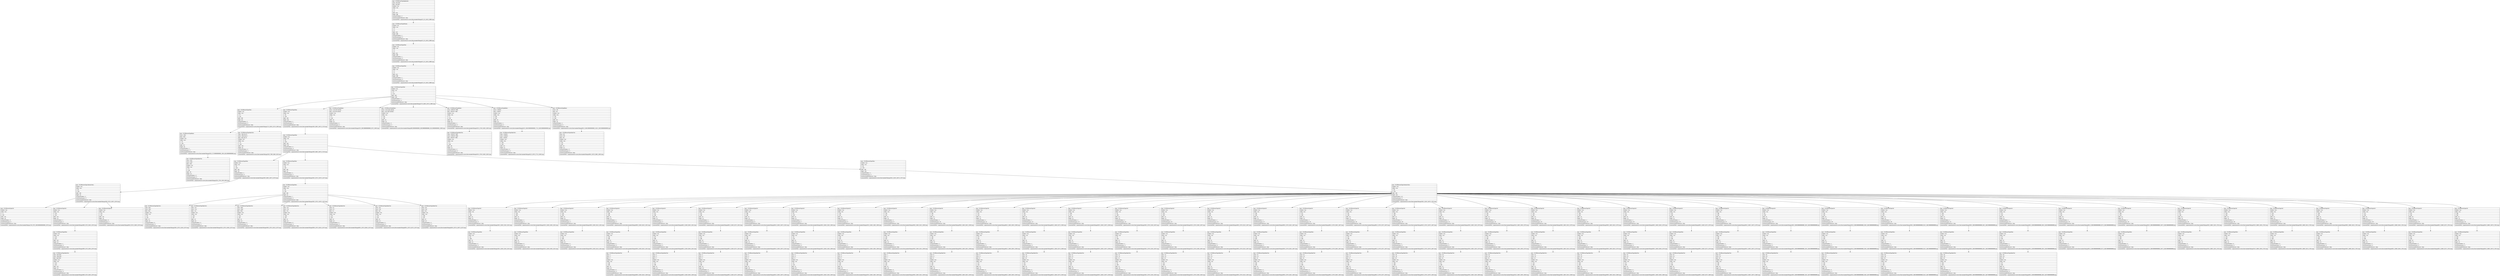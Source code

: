 digraph Layout {

	node [shape=record fontname=Arial];

	0	[label="{type = XCUIElementTypeApplication\l|name = My tasks\l|label = My tasks\l|enabled = true\l|visible = true\l|x = 0\l|y = 0\l|width = 414\l|height = 896\l|numberOfChildren = 2\l|eventGeneratedOnElement = false \l|screenshotPath = outputs/android-to-ios/myTask-duedate/S4/pngs/0.0_0.0_1242.0_2688.0.png\l}"]
	1	[label="{type = XCUIElementTypeWindow\l|enabled = true\l|visible = true\l|x = 0\l|y = 0\l|width = 414\l|height = 896\l|numberOfChildren = 1\l|numInParentLayout = 0\l|eventGeneratedOnElement = false \l|screenshotPath = outputs/android-to-ios/myTask-duedate/S4/pngs/0.0_0.0_1242.0_2688.0.png\l}"]
	2	[label="{type = XCUIElementTypeOther\l|enabled = true\l|visible = true\l|x = 0\l|y = 0\l|width = 414\l|height = 896\l|numberOfChildren = 1\l|numInParentLayout = 0\l|eventGeneratedOnElement = false \l|screenshotPath = outputs/android-to-ios/myTask-duedate/S4/pngs/0.0_0.0_1242.0_2688.0.png\l}"]
	3	[label="{type = XCUIElementTypeOther\l|enabled = true\l|visible = true\l|x = 0\l|y = 0\l|width = 414\l|height = 896\l|numberOfChildren = 1\l|numInParentLayout = 0\l|eventGeneratedOnElement = false \l|screenshotPath = outputs/android-to-ios/myTask-duedate/S4/pngs/0.0_0.0_1242.0_2688.0.png\l}"]
	4	[label="{type = XCUIElementTypeOther\l|enabled = true\l|visible = true\l|x = 57\l|y = 231\l|width = 300\l|height = 434\l|numberOfChildren = 7\l|numInParentLayout = 0\l|eventGeneratedOnElement = false \l|screenshotPath = outputs/android-to-ios/myTask-duedate/S4/pngs/171.0_693.0_1071.0_1995.0.png\l}"]
	5	[label="{type = XCUIElementTypeOther\l|enabled = true\l|visible = true\l|x = 57\l|y = 231\l|width = 300\l|height = 82\l|numberOfChildren = 2\l|numInParentLayout = 0\l|eventGeneratedOnElement = false \l|screenshotPath = outputs/android-to-ios/myTask-duedate/S4/pngs/171.0_693.0_1071.0_939.0.png\l}"]
	6	[label="{type = XCUIElementTypeOther\l|enabled = true\l|visible = true\l|x = 65\l|y = 320\l|width = 284\l|height = 251\l|numberOfChildren = 1\l|numInParentLayout = 1\l|eventGeneratedOnElement = false \l|screenshotPath = outputs/android-to-ios/myTask-duedate/S4/pngs/195.0_960.0_1047.0_1713.0.png\l}"]
	7	[label="{type = XCUIElementTypeButton\l|name = arrow left calendar\l|label = arrow left calendar\l|enabled = true\l|visible = true\l|x = 77\l|y = 328\l|width = 22\l|height = 25\l|numberOfChildren = 0\l|numInParentLayout = 2\l|eventGeneratedOnElement = false \l|screenshotPath = outputs/android-to-ios/myTask-duedate/S4/pngs/231.0_983.9999999999999_297.0_1059.0.png\l}"]
	8	[label="{type = XCUIElementTypeButton\l|name = arrow right calendar\l|label = arrow right calendar\l|enabled = true\l|visible = true\l|x = 315\l|y = 328\l|width = 22\l|height = 25\l|numberOfChildren = 0\l|numInParentLayout = 3\l|eventGeneratedOnElement = false \l|screenshotPath = outputs/android-to-ios/myTask-duedate/S4/pngs/945.0000000000001_983.9999999999999_1011.0000000000001_1059.0.png\l}"]
	9	[label="{type = XCUIElementTypeButton\l|name = SPECIFY TIME\l|label = SPECIFY TIME\l|enabled = true\l|visible = true\l|x = 77\l|y = 578\l|width = 88\l|height = 33\l|numberOfChildren = 1\l|numInParentLayout = 4\l|eventGeneratedOnElement = false \l|screenshotPath = outputs/android-to-ios/myTask-duedate/S4/pngs/231.0_1734.0_495.0_1833.0.png\l}"]
	10	[label="{type = XCUIElementTypeButton\l|name = CANCEL\l|label = CANCEL\l|enabled = true\l|visible = true\l|x = 204\l|y = 618\l|width = 53\l|height = 33\l|numberOfChildren = 1\l|numInParentLayout = 5\l|eventGeneratedOnElement = false \l|screenshotPath = outputs/android-to-ios/myTask-duedate/S4/pngs/612.0_1854.0000000000002_771.0_1953.0000000000002.png\l}"]
	11	[label="{type = XCUIElementTypeButton\l|name = OK\l|label = OK\l|enabled = true\l|visible = true\l|x = 307\l|y = 618\l|width = 30\l|height = 33\l|numberOfChildren = 1\l|numInParentLayout = 6\l|eventGeneratedOnElement = false \l|screenshotPath = outputs/android-to-ios/myTask-duedate/S4/pngs/921.0_1854.0000000000002_1011.0_1953.0000000000002.png\l}"]
	12	[label="{type = XCUIElementTypeButton\l|name = 2021\l|label = 2021\l|enabled = true\l|visible = true\l|x = 75\l|y = 239\l|width = 35\l|height = 35\l|numberOfChildren = 1\l|numInParentLayout = 0\l|eventGeneratedOnElement = false \l|screenshotPath = outputs/android-to-ios/myTask-duedate/S4/pngs/225.0_717.0000000000001_330.0_822.0000000000001.png\l}"]
	13	[label="{type = XCUIElementTypeStaticText\l|value = Wed, Apr 14\l|name = Wed, Apr 14\l|label = Wed, Apr 14\l|enabled = true\l|visible = true\l|x = 73\l|y = 263\l|width = 159\l|height = 42\l|numberOfChildren = 0\l|numInParentLayout = 1\l|eventGeneratedOnElement = false \l|screenshotPath = outputs/android-to-ios/myTask-duedate/S4/pngs/219.0_789.0_696.0_915.0.png\l}"]
	14	[label="{type = XCUIElementTypeOther\l|enabled = true\l|visible = true\l|x = 65\l|y = 320\l|width = 284\l|height = 251\l|numberOfChildren = 4\l|numInParentLayout = 0\l|eventGeneratedOnElement = false \l|screenshotPath = outputs/android-to-ios/myTask-duedate/S4/pngs/195.0_960.0_1047.0_1713.0.png\l}"]
	15	[label="{type = XCUIElementTypeStaticText\l|value = SPECIFY TIME\l|name = SPECIFY TIME\l|label = SPECIFY TIME\l|enabled = true\l|visible = true\l|x = 77\l|y = 584\l|width = 88\l|height = 21\l|numberOfChildren = 0\l|numInParentLayout = 0\l|eventGeneratedOnElement = false \l|screenshotPath = outputs/android-to-ios/myTask-duedate/S4/pngs/231.0_1752.0_495.0_1815.0.png\l}"]
	16	[label="{type = XCUIElementTypeStaticText\l|value = CANCEL\l|name = CANCEL\l|label = CANCEL\l|enabled = true\l|visible = true\l|x = 204\l|y = 624\l|width = 53\l|height = 21\l|numberOfChildren = 0\l|numInParentLayout = 0\l|eventGeneratedOnElement = false \l|screenshotPath = outputs/android-to-ios/myTask-duedate/S4/pngs/612.0_1872.0_771.0_1935.0.png\l}"]
	17	[label="{type = XCUIElementTypeStaticText\l|value = OK\l|name = OK\l|label = OK\l|enabled = true\l|visible = true\l|x = 312\l|y = 624\l|width = 20\l|height = 21\l|numberOfChildren = 0\l|numInParentLayout = 0\l|eventGeneratedOnElement = false \l|screenshotPath = outputs/android-to-ios/myTask-duedate/S4/pngs/936.0_1872.0_996.0_1935.0.png\l}"]
	18	[label="{type = XCUIElementTypeStaticText\l|value = 2021\l|name = 2021\l|label = 2021\l|enabled = true\l|visible = true\l|x = 75\l|y = 245\l|width = 35\l|height = 23\l|numberOfChildren = 0\l|numInParentLayout = 0\l|eventGeneratedOnElement = false \l|screenshotPath = outputs/android-to-ios/myTask-duedate/S4/pngs/225.0_735.0_330.0_804.0.png\l}"]
	19	[label="{type = XCUIElementTypeOther\l|enabled = true\l|visible = true\l|x = 65\l|y = 320\l|width = 284\l|height = 38\l|numberOfChildren = 1\l|numInParentLayout = 0\l|eventGeneratedOnElement = false \l|screenshotPath = outputs/android-to-ios/myTask-duedate/S4/pngs/195.0_960.0_1047.0_1074.0.png\l}"]
	20	[label="{type = XCUIElementTypeOther\l|enabled = true\l|visible = true\l|x = 65\l|y = 357\l|width = 284\l|height = 22\l|numberOfChildren = 1\l|numInParentLayout = 2\l|eventGeneratedOnElement = false \l|screenshotPath = outputs/android-to-ios/myTask-duedate/S4/pngs/195.0_1071.0_1047.0_1137.0.png\l}"]
	21	[label="{type = XCUIElementTypeOther\l|enabled = true\l|visible = true\l|x = 65\l|y = 378\l|width = 284\l|height = 191\l|numberOfChildren = 1\l|numInParentLayout = 3\l|eventGeneratedOnElement = false \l|screenshotPath = outputs/android-to-ios/myTask-duedate/S4/pngs/195.0_1134.0_1047.0_1707.0.png\l}"]
	22	[label="{type = XCUIElementTypeCollectionView\l|enabled = true\l|visible = true\l|x = 65\l|y = 324\l|width = 284\l|height = 34\l|numberOfChildren = 3\l|numInParentLayout = 0\l|eventGeneratedOnElement = false \l|screenshotPath = outputs/android-to-ios/myTask-duedate/S4/pngs/195.0_972.0_1047.0_1074.0.png\l}"]
	23	[label="{type = XCUIElementTypeOther\l|enabled = true\l|visible = true\l|x = 65\l|y = 357\l|width = 284\l|height = 22\l|numberOfChildren = 7\l|numInParentLayout = 0\l|eventGeneratedOnElement = false \l|screenshotPath = outputs/android-to-ios/myTask-duedate/S4/pngs/195.0_1071.0_1047.0_1137.0.png\l}"]
	24	[label="{type = XCUIElementTypeCollectionView\l|enabled = true\l|visible = true\l|x = 65\l|y = 378\l|width = 284\l|height = 191\l|numberOfChildren = 42\l|numInParentLayout = 0\l|eventGeneratedOnElement = false \l|screenshotPath = outputs/android-to-ios/myTask-duedate/S4/pngs/195.0_1134.0_1047.0_1707.0.png\l}"]
	25	[label="{type = XCUIElementTypeCell\l|enabled = true\l|visible = true\l|x = -6\l|y = 324\l|width = 142\l|height = 34\l|numberOfChildren = 0\l|numInParentLayout = 0\l|eventGeneratedOnElement = false \l|screenshotPath = outputs/android-to-ios/myTask-duedate/S4/pngs/-18.0_972.0_408.00000000000006_1074.0.png\l}"]
	26	[label="{type = XCUIElementTypeCell\l|enabled = true\l|visible = true\l|x = 136\l|y = 324\l|width = 142\l|height = 34\l|numberOfChildren = 1\l|numInParentLayout = 1\l|eventGeneratedOnElement = false \l|screenshotPath = outputs/android-to-ios/myTask-duedate/S4/pngs/408.0_972.0_834.0_1074.0.png\l}"]
	27	[label="{type = XCUIElementTypeCell\l|enabled = true\l|visible = true\l|x = 278\l|y = 324\l|width = 142\l|height = 34\l|numberOfChildren = 0\l|numInParentLayout = 2\l|eventGeneratedOnElement = false \l|screenshotPath = outputs/android-to-ios/myTask-duedate/S4/pngs/834.0_972.0_1260.0_1074.0.png\l}"]
	28	[label="{type = XCUIElementTypeStaticText\l|value = Mon\l|name = Mon\l|label = Mon\l|enabled = true\l|visible = true\l|x = 65\l|y = 357\l|width = 41\l|height = 22\l|numberOfChildren = 0\l|numInParentLayout = 0\l|eventGeneratedOnElement = false \l|screenshotPath = outputs/android-to-ios/myTask-duedate/S4/pngs/195.0_1071.0_318.0_1137.0.png\l}"]
	29	[label="{type = XCUIElementTypeStaticText\l|value = Tue\l|name = Tue\l|label = Tue\l|enabled = true\l|visible = true\l|x = 105\l|y = 357\l|width = 41\l|height = 22\l|numberOfChildren = 0\l|numInParentLayout = 1\l|eventGeneratedOnElement = false \l|screenshotPath = outputs/android-to-ios/myTask-duedate/S4/pngs/315.0_1071.0_438.0_1137.0.png\l}"]
	30	[label="{type = XCUIElementTypeStaticText\l|value = Wed\l|name = Wed\l|label = Wed\l|enabled = true\l|visible = true\l|x = 146\l|y = 357\l|width = 41\l|height = 22\l|numberOfChildren = 0\l|numInParentLayout = 2\l|eventGeneratedOnElement = false \l|screenshotPath = outputs/android-to-ios/myTask-duedate/S4/pngs/438.0_1071.0_561.0_1137.0.png\l}"]
	31	[label="{type = XCUIElementTypeStaticText\l|value = Thu\l|name = Thu\l|label = Thu\l|enabled = true\l|visible = true\l|x = 186\l|y = 357\l|width = 41\l|height = 22\l|numberOfChildren = 0\l|numInParentLayout = 3\l|eventGeneratedOnElement = false \l|screenshotPath = outputs/android-to-ios/myTask-duedate/S4/pngs/558.0_1071.0_681.0_1137.0.png\l}"]
	32	[label="{type = XCUIElementTypeStaticText\l|value = Fri\l|name = Fri\l|label = Fri\l|enabled = true\l|visible = true\l|x = 227\l|y = 357\l|width = 41\l|height = 22\l|numberOfChildren = 0\l|numInParentLayout = 4\l|eventGeneratedOnElement = false \l|screenshotPath = outputs/android-to-ios/myTask-duedate/S4/pngs/681.0_1071.0_804.0_1137.0.png\l}"]
	33	[label="{type = XCUIElementTypeStaticText\l|value = Sat\l|name = Sat\l|label = Sat\l|enabled = true\l|visible = true\l|x = 267\l|y = 357\l|width = 42\l|height = 22\l|numberOfChildren = 0\l|numInParentLayout = 5\l|eventGeneratedOnElement = false \l|screenshotPath = outputs/android-to-ios/myTask-duedate/S4/pngs/801.0_1071.0_927.0_1137.0.png\l}"]
	34	[label="{type = XCUIElementTypeStaticText\l|value = Sun\l|name = Sun\l|label = Sun\l|enabled = true\l|visible = true\l|x = 308\l|y = 357\l|width = 41\l|height = 22\l|numberOfChildren = 0\l|numInParentLayout = 6\l|eventGeneratedOnElement = false \l|screenshotPath = outputs/android-to-ios/myTask-duedate/S4/pngs/924.0_1071.0_1047.0_1137.0.png\l}"]
	35	[label="{type = XCUIElementTypeCell\l|enabled = true\l|visible = true\l|x = 65\l|y = 386\l|width = 41\l|height = 31\l|numberOfChildren = 1\l|numInParentLayout = 0\l|eventGeneratedOnElement = false \l|screenshotPath = outputs/android-to-ios/myTask-duedate/S4/pngs/195.0_1158.0_318.0_1251.0.png\l}"]
	36	[label="{type = XCUIElementTypeCell\l|enabled = true\l|visible = true\l|x = 105\l|y = 386\l|width = 41\l|height = 31\l|numberOfChildren = 1\l|numInParentLayout = 1\l|eventGeneratedOnElement = false \l|screenshotPath = outputs/android-to-ios/myTask-duedate/S4/pngs/315.0_1158.0_438.0_1251.0.png\l}"]
	37	[label="{type = XCUIElementTypeCell\l|enabled = true\l|visible = true\l|x = 146\l|y = 386\l|width = 41\l|height = 31\l|numberOfChildren = 1\l|numInParentLayout = 2\l|eventGeneratedOnElement = false \l|screenshotPath = outputs/android-to-ios/myTask-duedate/S4/pngs/438.0_1158.0_561.0_1251.0.png\l}"]
	38	[label="{type = XCUIElementTypeCell\l|enabled = true\l|visible = true\l|x = 186\l|y = 386\l|width = 41\l|height = 31\l|numberOfChildren = 1\l|numInParentLayout = 3\l|eventGeneratedOnElement = false \l|screenshotPath = outputs/android-to-ios/myTask-duedate/S4/pngs/558.0_1158.0_681.0_1251.0.png\l}"]
	39	[label="{type = XCUIElementTypeCell\l|enabled = true\l|visible = true\l|x = 227\l|y = 386\l|width = 41\l|height = 31\l|numberOfChildren = 1\l|numInParentLayout = 4\l|eventGeneratedOnElement = false \l|screenshotPath = outputs/android-to-ios/myTask-duedate/S4/pngs/681.0_1158.0_804.0_1251.0.png\l}"]
	40	[label="{type = XCUIElementTypeCell\l|enabled = true\l|visible = true\l|x = 267\l|y = 386\l|width = 42\l|height = 31\l|numberOfChildren = 1\l|numInParentLayout = 5\l|eventGeneratedOnElement = false \l|screenshotPath = outputs/android-to-ios/myTask-duedate/S4/pngs/801.0_1158.0_927.0_1251.0.png\l}"]
	41	[label="{type = XCUIElementTypeCell\l|enabled = true\l|visible = true\l|x = 308\l|y = 386\l|width = 41\l|height = 31\l|numberOfChildren = 1\l|numInParentLayout = 6\l|eventGeneratedOnElement = false \l|screenshotPath = outputs/android-to-ios/myTask-duedate/S4/pngs/924.0_1158.0_1047.0_1251.0.png\l}"]
	42	[label="{type = XCUIElementTypeCell\l|enabled = true\l|visible = true\l|x = 65\l|y = 422\l|width = 41\l|height = 31\l|numberOfChildren = 1\l|numInParentLayout = 7\l|eventGeneratedOnElement = false \l|screenshotPath = outputs/android-to-ios/myTask-duedate/S4/pngs/195.0_1266.0_318.0_1359.0.png\l}"]
	43	[label="{type = XCUIElementTypeCell\l|enabled = true\l|visible = true\l|x = 105\l|y = 422\l|width = 41\l|height = 31\l|numberOfChildren = 1\l|numInParentLayout = 8\l|eventGeneratedOnElement = false \l|screenshotPath = outputs/android-to-ios/myTask-duedate/S4/pngs/315.0_1266.0_438.0_1359.0.png\l}"]
	44	[label="{type = XCUIElementTypeCell\l|enabled = true\l|visible = true\l|x = 146\l|y = 422\l|width = 41\l|height = 31\l|numberOfChildren = 1\l|numInParentLayout = 9\l|eventGeneratedOnElement = false \l|screenshotPath = outputs/android-to-ios/myTask-duedate/S4/pngs/438.0_1266.0_561.0_1359.0.png\l}"]
	45	[label="{type = XCUIElementTypeCell\l|enabled = true\l|visible = true\l|x = 186\l|y = 422\l|width = 41\l|height = 31\l|numberOfChildren = 1\l|numInParentLayout = 10\l|eventGeneratedOnElement = false \l|screenshotPath = outputs/android-to-ios/myTask-duedate/S4/pngs/558.0_1266.0_681.0_1359.0.png\l}"]
	46	[label="{type = XCUIElementTypeCell\l|enabled = true\l|visible = true\l|x = 227\l|y = 422\l|width = 41\l|height = 31\l|numberOfChildren = 1\l|numInParentLayout = 11\l|eventGeneratedOnElement = false \l|screenshotPath = outputs/android-to-ios/myTask-duedate/S4/pngs/681.0_1266.0_804.0_1359.0.png\l}"]
	47	[label="{type = XCUIElementTypeCell\l|enabled = true\l|visible = true\l|x = 267\l|y = 422\l|width = 42\l|height = 31\l|numberOfChildren = 1\l|numInParentLayout = 12\l|eventGeneratedOnElement = false \l|screenshotPath = outputs/android-to-ios/myTask-duedate/S4/pngs/801.0_1266.0_927.0_1359.0.png\l}"]
	48	[label="{type = XCUIElementTypeCell\l|enabled = true\l|visible = true\l|x = 308\l|y = 422\l|width = 41\l|height = 31\l|numberOfChildren = 1\l|numInParentLayout = 13\l|eventGeneratedOnElement = false \l|screenshotPath = outputs/android-to-ios/myTask-duedate/S4/pngs/924.0_1266.0_1047.0_1359.0.png\l}"]
	49	[label="{type = XCUIElementTypeCell\l|enabled = true\l|visible = true\l|x = 65\l|y = 458\l|width = 41\l|height = 31\l|numberOfChildren = 1\l|numInParentLayout = 14\l|eventGeneratedOnElement = false \l|screenshotPath = outputs/android-to-ios/myTask-duedate/S4/pngs/195.0_1374.0_318.0_1467.0.png\l}"]
	50	[label="{type = XCUIElementTypeCell\l|enabled = true\l|visible = true\l|x = 105\l|y = 458\l|width = 41\l|height = 31\l|numberOfChildren = 1\l|numInParentLayout = 15\l|eventGeneratedOnElement = false \l|screenshotPath = outputs/android-to-ios/myTask-duedate/S4/pngs/315.0_1374.0_438.0_1467.0.png\l}"]
	51	[label="{type = XCUIElementTypeCell\l|enabled = true\l|visible = true\l|x = 146\l|y = 458\l|width = 41\l|height = 31\l|numberOfChildren = 1\l|numInParentLayout = 16\l|eventGeneratedOnElement = false \l|screenshotPath = outputs/android-to-ios/myTask-duedate/S4/pngs/438.0_1374.0_561.0_1467.0.png\l}"]
	52	[label="{type = XCUIElementTypeCell\l|enabled = true\l|visible = true\l|x = 186\l|y = 458\l|width = 41\l|height = 31\l|numberOfChildren = 1\l|numInParentLayout = 17\l|eventGeneratedOnElement = false \l|screenshotPath = outputs/android-to-ios/myTask-duedate/S4/pngs/558.0_1374.0_681.0_1467.0.png\l}"]
	53	[label="{type = XCUIElementTypeCell\l|enabled = true\l|visible = true\l|x = 227\l|y = 458\l|width = 41\l|height = 31\l|numberOfChildren = 1\l|numInParentLayout = 18\l|eventGeneratedOnElement = false \l|screenshotPath = outputs/android-to-ios/myTask-duedate/S4/pngs/681.0_1374.0_804.0_1467.0.png\l}"]
	54	[label="{type = XCUIElementTypeCell\l|enabled = true\l|visible = true\l|x = 267\l|y = 458\l|width = 42\l|height = 31\l|numberOfChildren = 1\l|numInParentLayout = 19\l|eventGeneratedOnElement = false \l|screenshotPath = outputs/android-to-ios/myTask-duedate/S4/pngs/801.0_1374.0_927.0_1467.0.png\l}"]
	55	[label="{type = XCUIElementTypeCell\l|enabled = true\l|visible = true\l|x = 308\l|y = 458\l|width = 41\l|height = 31\l|numberOfChildren = 1\l|numInParentLayout = 20\l|eventGeneratedOnElement = false \l|screenshotPath = outputs/android-to-ios/myTask-duedate/S4/pngs/924.0_1374.0_1047.0_1467.0.png\l}"]
	56	[label="{type = XCUIElementTypeCell\l|enabled = true\l|visible = true\l|x = 65\l|y = 494\l|width = 41\l|height = 31\l|numberOfChildren = 1\l|numInParentLayout = 21\l|eventGeneratedOnElement = false \l|screenshotPath = outputs/android-to-ios/myTask-duedate/S4/pngs/195.0_1482.0_318.0_1575.0.png\l}"]
	57	[label="{type = XCUIElementTypeCell\l|enabled = true\l|visible = true\l|x = 105\l|y = 494\l|width = 41\l|height = 31\l|numberOfChildren = 1\l|numInParentLayout = 22\l|eventGeneratedOnElement = false \l|screenshotPath = outputs/android-to-ios/myTask-duedate/S4/pngs/315.0_1482.0_438.0_1575.0.png\l}"]
	58	[label="{type = XCUIElementTypeCell\l|enabled = true\l|visible = true\l|x = 146\l|y = 494\l|width = 41\l|height = 31\l|numberOfChildren = 1\l|numInParentLayout = 23\l|eventGeneratedOnElement = false \l|screenshotPath = outputs/android-to-ios/myTask-duedate/S4/pngs/438.0_1482.0_561.0_1575.0.png\l}"]
	59	[label="{type = XCUIElementTypeCell\l|enabled = true\l|visible = true\l|x = 186\l|y = 494\l|width = 41\l|height = 31\l|numberOfChildren = 1\l|numInParentLayout = 24\l|eventGeneratedOnElement = false \l|screenshotPath = outputs/android-to-ios/myTask-duedate/S4/pngs/558.0_1482.0_681.0_1575.0.png\l}"]
	60	[label="{type = XCUIElementTypeCell\l|enabled = true\l|visible = true\l|x = 227\l|y = 494\l|width = 41\l|height = 31\l|numberOfChildren = 1\l|numInParentLayout = 25\l|eventGeneratedOnElement = false \l|screenshotPath = outputs/android-to-ios/myTask-duedate/S4/pngs/681.0_1482.0_804.0_1575.0.png\l}"]
	61	[label="{type = XCUIElementTypeCell\l|enabled = true\l|visible = true\l|x = 267\l|y = 494\l|width = 42\l|height = 31\l|numberOfChildren = 1\l|numInParentLayout = 26\l|eventGeneratedOnElement = false \l|screenshotPath = outputs/android-to-ios/myTask-duedate/S4/pngs/801.0_1482.0_927.0_1575.0.png\l}"]
	62	[label="{type = XCUIElementTypeCell\l|enabled = true\l|visible = true\l|x = 308\l|y = 494\l|width = 41\l|height = 31\l|numberOfChildren = 1\l|numInParentLayout = 27\l|eventGeneratedOnElement = false \l|screenshotPath = outputs/android-to-ios/myTask-duedate/S4/pngs/924.0_1482.0_1047.0_1575.0.png\l}"]
	63	[label="{type = XCUIElementTypeCell\l|enabled = true\l|visible = true\l|x = 65\l|y = 530\l|width = 41\l|height = 31\l|numberOfChildren = 1\l|numInParentLayout = 28\l|eventGeneratedOnElement = false \l|screenshotPath = outputs/android-to-ios/myTask-duedate/S4/pngs/195.0_1589.9999999999998_318.0_1682.9999999999998.png\l}"]
	64	[label="{type = XCUIElementTypeCell\l|enabled = true\l|visible = true\l|x = 105\l|y = 530\l|width = 41\l|height = 31\l|numberOfChildren = 1\l|numInParentLayout = 29\l|eventGeneratedOnElement = false \l|screenshotPath = outputs/android-to-ios/myTask-duedate/S4/pngs/315.0_1589.9999999999998_438.0_1682.9999999999998.png\l}"]
	65	[label="{type = XCUIElementTypeCell\l|enabled = true\l|visible = true\l|x = 146\l|y = 530\l|width = 41\l|height = 31\l|numberOfChildren = 1\l|numInParentLayout = 30\l|eventGeneratedOnElement = false \l|screenshotPath = outputs/android-to-ios/myTask-duedate/S4/pngs/438.0_1589.9999999999998_561.0_1682.9999999999998.png\l}"]
	66	[label="{type = XCUIElementTypeCell\l|enabled = true\l|visible = true\l|x = 186\l|y = 530\l|width = 41\l|height = 31\l|numberOfChildren = 1\l|numInParentLayout = 31\l|eventGeneratedOnElement = false \l|screenshotPath = outputs/android-to-ios/myTask-duedate/S4/pngs/558.0_1589.9999999999998_681.0_1682.9999999999998.png\l}"]
	67	[label="{type = XCUIElementTypeCell\l|enabled = true\l|visible = true\l|x = 227\l|y = 530\l|width = 41\l|height = 31\l|numberOfChildren = 1\l|numInParentLayout = 32\l|eventGeneratedOnElement = false \l|screenshotPath = outputs/android-to-ios/myTask-duedate/S4/pngs/681.0_1589.9999999999998_804.0_1682.9999999999998.png\l}"]
	68	[label="{type = XCUIElementTypeCell\l|enabled = true\l|visible = true\l|x = 267\l|y = 530\l|width = 42\l|height = 31\l|numberOfChildren = 1\l|numInParentLayout = 33\l|eventGeneratedOnElement = false \l|screenshotPath = outputs/android-to-ios/myTask-duedate/S4/pngs/801.0_1589.9999999999998_927.0_1682.9999999999998.png\l}"]
	69	[label="{type = XCUIElementTypeCell\l|enabled = true\l|visible = true\l|x = 308\l|y = 530\l|width = 41\l|height = 31\l|numberOfChildren = 1\l|numInParentLayout = 34\l|eventGeneratedOnElement = false \l|screenshotPath = outputs/android-to-ios/myTask-duedate/S4/pngs/924.0_1589.9999999999998_1047.0_1682.9999999999998.png\l}"]
	70	[label="{type = XCUIElementTypeCell\l|enabled = true\l|visible = true\l|x = 65\l|y = 566\l|width = 41\l|height = 31\l|numberOfChildren = 1\l|numInParentLayout = 35\l|eventGeneratedOnElement = false \l|screenshotPath = outputs/android-to-ios/myTask-duedate/S4/pngs/195.0_1698.0_318.0_1791.0.png\l}"]
	71	[label="{type = XCUIElementTypeCell\l|enabled = true\l|visible = true\l|x = 105\l|y = 566\l|width = 41\l|height = 31\l|numberOfChildren = 1\l|numInParentLayout = 36\l|eventGeneratedOnElement = false \l|screenshotPath = outputs/android-to-ios/myTask-duedate/S4/pngs/315.0_1698.0_438.0_1791.0.png\l}"]
	72	[label="{type = XCUIElementTypeCell\l|enabled = true\l|visible = true\l|x = 146\l|y = 566\l|width = 41\l|height = 31\l|numberOfChildren = 1\l|numInParentLayout = 37\l|eventGeneratedOnElement = false \l|screenshotPath = outputs/android-to-ios/myTask-duedate/S4/pngs/438.0_1698.0_561.0_1791.0.png\l}"]
	73	[label="{type = XCUIElementTypeCell\l|enabled = true\l|visible = true\l|x = 186\l|y = 566\l|width = 41\l|height = 31\l|numberOfChildren = 1\l|numInParentLayout = 38\l|eventGeneratedOnElement = false \l|screenshotPath = outputs/android-to-ios/myTask-duedate/S4/pngs/558.0_1698.0_681.0_1791.0.png\l}"]
	74	[label="{type = XCUIElementTypeCell\l|enabled = true\l|visible = true\l|x = 227\l|y = 566\l|width = 41\l|height = 31\l|numberOfChildren = 1\l|numInParentLayout = 39\l|eventGeneratedOnElement = false \l|screenshotPath = outputs/android-to-ios/myTask-duedate/S4/pngs/681.0_1698.0_804.0_1791.0.png\l}"]
	75	[label="{type = XCUIElementTypeCell\l|enabled = true\l|visible = true\l|x = 267\l|y = 566\l|width = 42\l|height = 31\l|numberOfChildren = 1\l|numInParentLayout = 40\l|eventGeneratedOnElement = false \l|screenshotPath = outputs/android-to-ios/myTask-duedate/S4/pngs/801.0_1698.0_927.0_1791.0.png\l}"]
	76	[label="{type = XCUIElementTypeCell\l|enabled = true\l|visible = true\l|x = 308\l|y = 566\l|width = 41\l|height = 31\l|numberOfChildren = 1\l|numInParentLayout = 41\l|eventGeneratedOnElement = false \l|screenshotPath = outputs/android-to-ios/myTask-duedate/S4/pngs/924.0_1698.0_1047.0_1791.0.png\l}"]
	77	[label="{type = XCUIElementTypeOther\l|enabled = true\l|visible = true\l|x = 136\l|y = 324\l|width = 142\l|height = 34\l|numberOfChildren = 1\l|numInParentLayout = 0\l|eventGeneratedOnElement = false \l|screenshotPath = outputs/android-to-ios/myTask-duedate/S4/pngs/408.0_972.0_834.0_1074.0.png\l}"]
	78	[label="{type = XCUIElementTypeOther\l|enabled = true\l|visible = true\l|x = 65\l|y = 386\l|width = 41\l|height = 31\l|numberOfChildren = 0\l|numInParentLayout = 0\l|eventGeneratedOnElement = false \l|screenshotPath = outputs/android-to-ios/myTask-duedate/S4/pngs/195.0_1158.0_318.0_1251.0.png\l}"]
	79	[label="{type = XCUIElementTypeOther\l|enabled = true\l|visible = true\l|x = 105\l|y = 386\l|width = 41\l|height = 31\l|numberOfChildren = 0\l|numInParentLayout = 0\l|eventGeneratedOnElement = false \l|screenshotPath = outputs/android-to-ios/myTask-duedate/S4/pngs/315.0_1158.0_438.0_1251.0.png\l}"]
	80	[label="{type = XCUIElementTypeOther\l|enabled = true\l|visible = true\l|x = 146\l|y = 386\l|width = 41\l|height = 31\l|numberOfChildren = 0\l|numInParentLayout = 0\l|eventGeneratedOnElement = false \l|screenshotPath = outputs/android-to-ios/myTask-duedate/S4/pngs/438.0_1158.0_561.0_1251.0.png\l}"]
	81	[label="{type = XCUIElementTypeOther\l|enabled = true\l|visible = true\l|x = 186\l|y = 386\l|width = 41\l|height = 31\l|numberOfChildren = 1\l|numInParentLayout = 0\l|eventGeneratedOnElement = false \l|screenshotPath = outputs/android-to-ios/myTask-duedate/S4/pngs/558.0_1158.0_681.0_1251.0.png\l}"]
	82	[label="{type = XCUIElementTypeOther\l|enabled = true\l|visible = true\l|x = 227\l|y = 386\l|width = 41\l|height = 31\l|numberOfChildren = 1\l|numInParentLayout = 0\l|eventGeneratedOnElement = false \l|screenshotPath = outputs/android-to-ios/myTask-duedate/S4/pngs/681.0_1158.0_804.0_1251.0.png\l}"]
	83	[label="{type = XCUIElementTypeOther\l|enabled = true\l|visible = true\l|x = 267\l|y = 386\l|width = 42\l|height = 31\l|numberOfChildren = 1\l|numInParentLayout = 0\l|eventGeneratedOnElement = false \l|screenshotPath = outputs/android-to-ios/myTask-duedate/S4/pngs/801.0_1158.0_927.0_1251.0.png\l}"]
	84	[label="{type = XCUIElementTypeOther\l|enabled = true\l|visible = true\l|x = 308\l|y = 386\l|width = 41\l|height = 31\l|numberOfChildren = 1\l|numInParentLayout = 0\l|eventGeneratedOnElement = false \l|screenshotPath = outputs/android-to-ios/myTask-duedate/S4/pngs/924.0_1158.0_1047.0_1251.0.png\l}"]
	85	[label="{type = XCUIElementTypeOther\l|enabled = true\l|visible = true\l|x = 65\l|y = 422\l|width = 41\l|height = 31\l|numberOfChildren = 1\l|numInParentLayout = 0\l|eventGeneratedOnElement = false \l|screenshotPath = outputs/android-to-ios/myTask-duedate/S4/pngs/195.0_1266.0_318.0_1359.0.png\l}"]
	86	[label="{type = XCUIElementTypeOther\l|enabled = true\l|visible = true\l|x = 105\l|y = 422\l|width = 41\l|height = 31\l|numberOfChildren = 1\l|numInParentLayout = 0\l|eventGeneratedOnElement = false \l|screenshotPath = outputs/android-to-ios/myTask-duedate/S4/pngs/315.0_1266.0_438.0_1359.0.png\l}"]
	87	[label="{type = XCUIElementTypeOther\l|enabled = true\l|visible = true\l|x = 146\l|y = 422\l|width = 41\l|height = 31\l|numberOfChildren = 1\l|numInParentLayout = 0\l|eventGeneratedOnElement = false \l|screenshotPath = outputs/android-to-ios/myTask-duedate/S4/pngs/438.0_1266.0_561.0_1359.0.png\l}"]
	88	[label="{type = XCUIElementTypeOther\l|enabled = true\l|visible = true\l|x = 186\l|y = 422\l|width = 41\l|height = 31\l|numberOfChildren = 1\l|numInParentLayout = 0\l|eventGeneratedOnElement = false \l|screenshotPath = outputs/android-to-ios/myTask-duedate/S4/pngs/558.0_1266.0_681.0_1359.0.png\l}"]
	89	[label="{type = XCUIElementTypeOther\l|enabled = true\l|visible = true\l|x = 227\l|y = 422\l|width = 41\l|height = 31\l|numberOfChildren = 1\l|numInParentLayout = 0\l|eventGeneratedOnElement = false \l|screenshotPath = outputs/android-to-ios/myTask-duedate/S4/pngs/681.0_1266.0_804.0_1359.0.png\l}"]
	90	[label="{type = XCUIElementTypeOther\l|enabled = true\l|visible = true\l|x = 267\l|y = 422\l|width = 42\l|height = 31\l|numberOfChildren = 1\l|numInParentLayout = 0\l|eventGeneratedOnElement = false \l|screenshotPath = outputs/android-to-ios/myTask-duedate/S4/pngs/801.0_1266.0_927.0_1359.0.png\l}"]
	91	[label="{type = XCUIElementTypeOther\l|enabled = true\l|visible = true\l|x = 308\l|y = 422\l|width = 41\l|height = 31\l|numberOfChildren = 1\l|numInParentLayout = 0\l|eventGeneratedOnElement = false \l|screenshotPath = outputs/android-to-ios/myTask-duedate/S4/pngs/924.0_1266.0_1047.0_1359.0.png\l}"]
	92	[label="{type = XCUIElementTypeOther\l|enabled = true\l|visible = true\l|x = 65\l|y = 458\l|width = 41\l|height = 31\l|numberOfChildren = 1\l|numInParentLayout = 0\l|eventGeneratedOnElement = false \l|screenshotPath = outputs/android-to-ios/myTask-duedate/S4/pngs/195.0_1374.0_318.0_1467.0.png\l}"]
	93	[label="{type = XCUIElementTypeOther\l|enabled = true\l|visible = true\l|x = 105\l|y = 458\l|width = 41\l|height = 31\l|numberOfChildren = 1\l|numInParentLayout = 0\l|eventGeneratedOnElement = false \l|screenshotPath = outputs/android-to-ios/myTask-duedate/S4/pngs/315.0_1374.0_438.0_1467.0.png\l}"]
	94	[label="{type = XCUIElementTypeOther\l|enabled = true\l|visible = true\l|x = 146\l|y = 458\l|width = 41\l|height = 31\l|numberOfChildren = 1\l|numInParentLayout = 0\l|eventGeneratedOnElement = false \l|screenshotPath = outputs/android-to-ios/myTask-duedate/S4/pngs/438.0_1374.0_561.0_1467.0.png\l}"]
	95	[label="{type = XCUIElementTypeOther\l|enabled = true\l|visible = true\l|x = 186\l|y = 458\l|width = 41\l|height = 31\l|numberOfChildren = 1\l|numInParentLayout = 0\l|eventGeneratedOnElement = false \l|screenshotPath = outputs/android-to-ios/myTask-duedate/S4/pngs/558.0_1374.0_681.0_1467.0.png\l}"]
	96	[label="{type = XCUIElementTypeOther\l|enabled = true\l|visible = true\l|x = 227\l|y = 458\l|width = 41\l|height = 31\l|numberOfChildren = 1\l|numInParentLayout = 0\l|eventGeneratedOnElement = false \l|screenshotPath = outputs/android-to-ios/myTask-duedate/S4/pngs/681.0_1374.0_804.0_1467.0.png\l}"]
	97	[label="{type = XCUIElementTypeOther\l|enabled = true\l|visible = true\l|x = 267\l|y = 458\l|width = 42\l|height = 31\l|numberOfChildren = 1\l|numInParentLayout = 0\l|eventGeneratedOnElement = false \l|screenshotPath = outputs/android-to-ios/myTask-duedate/S4/pngs/801.0_1374.0_927.0_1467.0.png\l}"]
	98	[label="{type = XCUIElementTypeOther\l|enabled = true\l|visible = true\l|x = 308\l|y = 458\l|width = 41\l|height = 31\l|numberOfChildren = 1\l|numInParentLayout = 0\l|eventGeneratedOnElement = false \l|screenshotPath = outputs/android-to-ios/myTask-duedate/S4/pngs/924.0_1374.0_1047.0_1467.0.png\l}"]
	99	[label="{type = XCUIElementTypeOther\l|enabled = true\l|visible = true\l|x = 65\l|y = 494\l|width = 41\l|height = 31\l|numberOfChildren = 1\l|numInParentLayout = 0\l|eventGeneratedOnElement = false \l|screenshotPath = outputs/android-to-ios/myTask-duedate/S4/pngs/195.0_1482.0_318.0_1575.0.png\l}"]
	100	[label="{type = XCUIElementTypeOther\l|enabled = true\l|visible = true\l|x = 105\l|y = 494\l|width = 41\l|height = 31\l|numberOfChildren = 1\l|numInParentLayout = 0\l|eventGeneratedOnElement = false \l|screenshotPath = outputs/android-to-ios/myTask-duedate/S4/pngs/315.0_1482.0_438.0_1575.0.png\l}"]
	101	[label="{type = XCUIElementTypeOther\l|enabled = true\l|visible = true\l|x = 146\l|y = 494\l|width = 41\l|height = 31\l|numberOfChildren = 1\l|numInParentLayout = 0\l|eventGeneratedOnElement = false \l|screenshotPath = outputs/android-to-ios/myTask-duedate/S4/pngs/438.0_1482.0_561.0_1575.0.png\l}"]
	102	[label="{type = XCUIElementTypeOther\l|enabled = true\l|visible = true\l|x = 186\l|y = 494\l|width = 41\l|height = 31\l|numberOfChildren = 1\l|numInParentLayout = 0\l|eventGeneratedOnElement = false \l|screenshotPath = outputs/android-to-ios/myTask-duedate/S4/pngs/558.0_1482.0_681.0_1575.0.png\l}"]
	103	[label="{type = XCUIElementTypeOther\l|enabled = true\l|visible = true\l|x = 227\l|y = 494\l|width = 41\l|height = 31\l|numberOfChildren = 1\l|numInParentLayout = 0\l|eventGeneratedOnElement = false \l|screenshotPath = outputs/android-to-ios/myTask-duedate/S4/pngs/681.0_1482.0_804.0_1575.0.png\l}"]
	104	[label="{type = XCUIElementTypeOther\l|enabled = true\l|visible = true\l|x = 267\l|y = 494\l|width = 42\l|height = 31\l|numberOfChildren = 1\l|numInParentLayout = 0\l|eventGeneratedOnElement = false \l|screenshotPath = outputs/android-to-ios/myTask-duedate/S4/pngs/801.0_1482.0_927.0_1575.0.png\l}"]
	105	[label="{type = XCUIElementTypeOther\l|enabled = true\l|visible = true\l|x = 308\l|y = 494\l|width = 41\l|height = 31\l|numberOfChildren = 1\l|numInParentLayout = 0\l|eventGeneratedOnElement = false \l|screenshotPath = outputs/android-to-ios/myTask-duedate/S4/pngs/924.0_1482.0_1047.0_1575.0.png\l}"]
	106	[label="{type = XCUIElementTypeOther\l|enabled = true\l|visible = true\l|x = 65\l|y = 530\l|width = 41\l|height = 31\l|numberOfChildren = 1\l|numInParentLayout = 0\l|eventGeneratedOnElement = false \l|screenshotPath = outputs/android-to-ios/myTask-duedate/S4/pngs/195.0_1589.9999999999998_318.0_1682.9999999999998.png\l}"]
	107	[label="{type = XCUIElementTypeOther\l|enabled = true\l|visible = true\l|x = 105\l|y = 530\l|width = 41\l|height = 31\l|numberOfChildren = 1\l|numInParentLayout = 0\l|eventGeneratedOnElement = false \l|screenshotPath = outputs/android-to-ios/myTask-duedate/S4/pngs/315.0_1589.9999999999998_438.0_1682.9999999999998.png\l}"]
	108	[label="{type = XCUIElementTypeOther\l|enabled = true\l|visible = true\l|x = 146\l|y = 530\l|width = 41\l|height = 31\l|numberOfChildren = 1\l|numInParentLayout = 0\l|eventGeneratedOnElement = false \l|screenshotPath = outputs/android-to-ios/myTask-duedate/S4/pngs/438.0_1589.9999999999998_561.0_1682.9999999999998.png\l}"]
	109	[label="{type = XCUIElementTypeOther\l|enabled = true\l|visible = true\l|x = 186\l|y = 530\l|width = 41\l|height = 31\l|numberOfChildren = 1\l|numInParentLayout = 0\l|eventGeneratedOnElement = false \l|screenshotPath = outputs/android-to-ios/myTask-duedate/S4/pngs/558.0_1589.9999999999998_681.0_1682.9999999999998.png\l}"]
	110	[label="{type = XCUIElementTypeOther\l|enabled = true\l|visible = true\l|x = 227\l|y = 530\l|width = 41\l|height = 31\l|numberOfChildren = 1\l|numInParentLayout = 0\l|eventGeneratedOnElement = false \l|screenshotPath = outputs/android-to-ios/myTask-duedate/S4/pngs/681.0_1589.9999999999998_804.0_1682.9999999999998.png\l}"]
	111	[label="{type = XCUIElementTypeOther\l|enabled = true\l|visible = true\l|x = 267\l|y = 530\l|width = 42\l|height = 31\l|numberOfChildren = 0\l|numInParentLayout = 0\l|eventGeneratedOnElement = false \l|screenshotPath = outputs/android-to-ios/myTask-duedate/S4/pngs/801.0_1589.9999999999998_927.0_1682.9999999999998.png\l}"]
	112	[label="{type = XCUIElementTypeOther\l|enabled = true\l|visible = true\l|x = 308\l|y = 530\l|width = 41\l|height = 31\l|numberOfChildren = 0\l|numInParentLayout = 0\l|eventGeneratedOnElement = false \l|screenshotPath = outputs/android-to-ios/myTask-duedate/S4/pngs/924.0_1589.9999999999998_1047.0_1682.9999999999998.png\l}"]
	113	[label="{type = XCUIElementTypeOther\l|enabled = true\l|visible = true\l|x = 65\l|y = 566\l|width = 41\l|height = 31\l|numberOfChildren = 0\l|numInParentLayout = 0\l|eventGeneratedOnElement = false \l|screenshotPath = outputs/android-to-ios/myTask-duedate/S4/pngs/195.0_1698.0_318.0_1791.0.png\l}"]
	114	[label="{type = XCUIElementTypeOther\l|enabled = true\l|visible = true\l|x = 105\l|y = 566\l|width = 41\l|height = 31\l|numberOfChildren = 0\l|numInParentLayout = 0\l|eventGeneratedOnElement = false \l|screenshotPath = outputs/android-to-ios/myTask-duedate/S4/pngs/315.0_1698.0_438.0_1791.0.png\l}"]
	115	[label="{type = XCUIElementTypeOther\l|enabled = true\l|visible = true\l|x = 146\l|y = 566\l|width = 41\l|height = 31\l|numberOfChildren = 0\l|numInParentLayout = 0\l|eventGeneratedOnElement = false \l|screenshotPath = outputs/android-to-ios/myTask-duedate/S4/pngs/438.0_1698.0_561.0_1791.0.png\l}"]
	116	[label="{type = XCUIElementTypeOther\l|enabled = true\l|visible = true\l|x = 186\l|y = 566\l|width = 41\l|height = 31\l|numberOfChildren = 0\l|numInParentLayout = 0\l|eventGeneratedOnElement = false \l|screenshotPath = outputs/android-to-ios/myTask-duedate/S4/pngs/558.0_1698.0_681.0_1791.0.png\l}"]
	117	[label="{type = XCUIElementTypeOther\l|enabled = true\l|visible = true\l|x = 227\l|y = 566\l|width = 41\l|height = 31\l|numberOfChildren = 0\l|numInParentLayout = 0\l|eventGeneratedOnElement = false \l|screenshotPath = outputs/android-to-ios/myTask-duedate/S4/pngs/681.0_1698.0_804.0_1791.0.png\l}"]
	118	[label="{type = XCUIElementTypeOther\l|enabled = true\l|visible = true\l|x = 267\l|y = 566\l|width = 42\l|height = 31\l|numberOfChildren = 0\l|numInParentLayout = 0\l|eventGeneratedOnElement = false \l|screenshotPath = outputs/android-to-ios/myTask-duedate/S4/pngs/801.0_1698.0_927.0_1791.0.png\l}"]
	119	[label="{type = XCUIElementTypeOther\l|enabled = true\l|visible = true\l|x = 308\l|y = 566\l|width = 41\l|height = 31\l|numberOfChildren = 0\l|numInParentLayout = 0\l|eventGeneratedOnElement = false \l|screenshotPath = outputs/android-to-ios/myTask-duedate/S4/pngs/924.0_1698.0_1047.0_1791.0.png\l}"]
	120	[label="{type = XCUIElementTypeStaticText\l|value = April 2021\l|name = April 2021\l|label = April 2021\l|enabled = true\l|visible = true\l|x = 136\l|y = 324\l|width = 142\l|height = 34\l|numberOfChildren = 0\l|numInParentLayout = 0\l|eventGeneratedOnElement = false \l|screenshotPath = outputs/android-to-ios/myTask-duedate/S4/pngs/408.0_972.0_834.0_1074.0.png\l}"]
	121	[label="{type = XCUIElementTypeStaticText\l|value = 1\l|name = 1\l|label = 1\l|enabled = true\l|visible = true\l|x = 186\l|y = 386\l|width = 41\l|height = 26\l|numberOfChildren = 0\l|numInParentLayout = 0\l|eventGeneratedOnElement = false \l|screenshotPath = outputs/android-to-ios/myTask-duedate/S4/pngs/558.0_1158.0_681.0_1236.0.png\l}"]
	122	[label="{type = XCUIElementTypeStaticText\l|value = 2\l|name = 2\l|label = 2\l|enabled = true\l|visible = true\l|x = 227\l|y = 386\l|width = 41\l|height = 26\l|numberOfChildren = 0\l|numInParentLayout = 0\l|eventGeneratedOnElement = false \l|screenshotPath = outputs/android-to-ios/myTask-duedate/S4/pngs/681.0_1158.0_804.0_1236.0.png\l}"]
	123	[label="{type = XCUIElementTypeStaticText\l|value = 3\l|name = 3\l|label = 3\l|enabled = true\l|visible = true\l|x = 267\l|y = 386\l|width = 42\l|height = 26\l|numberOfChildren = 0\l|numInParentLayout = 0\l|eventGeneratedOnElement = false \l|screenshotPath = outputs/android-to-ios/myTask-duedate/S4/pngs/801.0_1158.0_927.0_1236.0.png\l}"]
	124	[label="{type = XCUIElementTypeStaticText\l|value = 4\l|name = 4\l|label = 4\l|enabled = true\l|visible = true\l|x = 308\l|y = 386\l|width = 41\l|height = 26\l|numberOfChildren = 0\l|numInParentLayout = 0\l|eventGeneratedOnElement = false \l|screenshotPath = outputs/android-to-ios/myTask-duedate/S4/pngs/924.0_1158.0_1047.0_1236.0.png\l}"]
	125	[label="{type = XCUIElementTypeStaticText\l|value = 5\l|name = 5\l|label = 5\l|enabled = true\l|visible = true\l|x = 65\l|y = 422\l|width = 41\l|height = 26\l|numberOfChildren = 0\l|numInParentLayout = 0\l|eventGeneratedOnElement = false \l|screenshotPath = outputs/android-to-ios/myTask-duedate/S4/pngs/195.0_1266.0_318.0_1344.0.png\l}"]
	126	[label="{type = XCUIElementTypeStaticText\l|value = 6\l|name = 6\l|label = 6\l|enabled = true\l|visible = true\l|x = 105\l|y = 422\l|width = 41\l|height = 26\l|numberOfChildren = 0\l|numInParentLayout = 0\l|eventGeneratedOnElement = false \l|screenshotPath = outputs/android-to-ios/myTask-duedate/S4/pngs/315.0_1266.0_438.0_1344.0.png\l}"]
	127	[label="{type = XCUIElementTypeStaticText\l|value = 7\l|name = 7\l|label = 7\l|enabled = true\l|visible = true\l|x = 146\l|y = 422\l|width = 41\l|height = 26\l|numberOfChildren = 0\l|numInParentLayout = 0\l|eventGeneratedOnElement = false \l|screenshotPath = outputs/android-to-ios/myTask-duedate/S4/pngs/438.0_1266.0_561.0_1344.0.png\l}"]
	128	[label="{type = XCUIElementTypeStaticText\l|value = 8\l|name = 8\l|label = 8\l|enabled = true\l|visible = true\l|x = 186\l|y = 422\l|width = 41\l|height = 26\l|numberOfChildren = 0\l|numInParentLayout = 0\l|eventGeneratedOnElement = false \l|screenshotPath = outputs/android-to-ios/myTask-duedate/S4/pngs/558.0_1266.0_681.0_1344.0.png\l}"]
	129	[label="{type = XCUIElementTypeStaticText\l|value = 9\l|name = 9\l|label = 9\l|enabled = true\l|visible = true\l|x = 227\l|y = 422\l|width = 41\l|height = 26\l|numberOfChildren = 0\l|numInParentLayout = 0\l|eventGeneratedOnElement = false \l|screenshotPath = outputs/android-to-ios/myTask-duedate/S4/pngs/681.0_1266.0_804.0_1344.0.png\l}"]
	130	[label="{type = XCUIElementTypeStaticText\l|value = 10\l|name = 10\l|label = 10\l|enabled = true\l|visible = true\l|x = 267\l|y = 422\l|width = 42\l|height = 26\l|numberOfChildren = 0\l|numInParentLayout = 0\l|eventGeneratedOnElement = false \l|screenshotPath = outputs/android-to-ios/myTask-duedate/S4/pngs/801.0_1266.0_927.0_1344.0.png\l}"]
	131	[label="{type = XCUIElementTypeStaticText\l|value = 11\l|name = 11\l|label = 11\l|enabled = true\l|visible = true\l|x = 308\l|y = 422\l|width = 41\l|height = 26\l|numberOfChildren = 0\l|numInParentLayout = 0\l|eventGeneratedOnElement = false \l|screenshotPath = outputs/android-to-ios/myTask-duedate/S4/pngs/924.0_1266.0_1047.0_1344.0.png\l}"]
	132	[label="{type = XCUIElementTypeStaticText\l|value = 12\l|name = 12\l|label = 12\l|enabled = true\l|visible = true\l|x = 65\l|y = 458\l|width = 41\l|height = 26\l|numberOfChildren = 0\l|numInParentLayout = 0\l|eventGeneratedOnElement = false \l|screenshotPath = outputs/android-to-ios/myTask-duedate/S4/pngs/195.0_1374.0_318.0_1452.0.png\l}"]
	133	[label="{type = XCUIElementTypeStaticText\l|value = 13\l|name = 13\l|label = 13\l|enabled = true\l|visible = true\l|x = 105\l|y = 458\l|width = 41\l|height = 26\l|numberOfChildren = 0\l|numInParentLayout = 0\l|eventGeneratedOnElement = false \l|screenshotPath = outputs/android-to-ios/myTask-duedate/S4/pngs/315.0_1374.0_438.0_1452.0.png\l}"]
	134	[label="{type = XCUIElementTypeStaticText\l|value = 14\l|name = 14\l|label = 14\l|enabled = true\l|visible = true\l|x = 146\l|y = 458\l|width = 41\l|height = 26\l|numberOfChildren = 0\l|numInParentLayout = 0\l|eventGeneratedOnElement = false \l|screenshotPath = outputs/android-to-ios/myTask-duedate/S4/pngs/438.0_1374.0_561.0_1452.0.png\l}"]
	135	[label="{type = XCUIElementTypeStaticText\l|value = 15\l|name = 15\l|label = 15\l|enabled = true\l|visible = true\l|x = 186\l|y = 458\l|width = 41\l|height = 26\l|numberOfChildren = 0\l|numInParentLayout = 0\l|eventGeneratedOnElement = false \l|screenshotPath = outputs/android-to-ios/myTask-duedate/S4/pngs/558.0_1374.0_681.0_1452.0.png\l}"]
	136	[label="{type = XCUIElementTypeStaticText\l|value = 16\l|name = 16\l|label = 16\l|enabled = true\l|visible = true\l|x = 227\l|y = 458\l|width = 41\l|height = 26\l|numberOfChildren = 0\l|numInParentLayout = 0\l|eventGeneratedOnElement = false \l|screenshotPath = outputs/android-to-ios/myTask-duedate/S4/pngs/681.0_1374.0_804.0_1452.0.png\l}"]
	137	[label="{type = XCUIElementTypeStaticText\l|value = 17\l|name = 17\l|label = 17\l|enabled = true\l|visible = true\l|x = 267\l|y = 458\l|width = 42\l|height = 26\l|numberOfChildren = 0\l|numInParentLayout = 0\l|eventGeneratedOnElement = false \l|screenshotPath = outputs/android-to-ios/myTask-duedate/S4/pngs/801.0_1374.0_927.0_1452.0.png\l}"]
	138	[label="{type = XCUIElementTypeStaticText\l|value = 18\l|name = 18\l|label = 18\l|enabled = true\l|visible = true\l|x = 308\l|y = 458\l|width = 41\l|height = 26\l|numberOfChildren = 0\l|numInParentLayout = 0\l|eventGeneratedOnElement = false \l|screenshotPath = outputs/android-to-ios/myTask-duedate/S4/pngs/924.0_1374.0_1047.0_1452.0.png\l}"]
	139	[label="{type = XCUIElementTypeStaticText\l|value = 19\l|name = 19\l|label = 19\l|enabled = true\l|visible = true\l|x = 65\l|y = 494\l|width = 41\l|height = 26\l|numberOfChildren = 0\l|numInParentLayout = 0\l|eventGeneratedOnElement = false \l|screenshotPath = outputs/android-to-ios/myTask-duedate/S4/pngs/195.0_1482.0_318.0_1560.0.png\l}"]
	140	[label="{type = XCUIElementTypeStaticText\l|value = 20\l|name = 20\l|label = 20\l|enabled = true\l|visible = true\l|x = 105\l|y = 494\l|width = 41\l|height = 26\l|numberOfChildren = 0\l|numInParentLayout = 0\l|eventGeneratedOnElement = false \l|screenshotPath = outputs/android-to-ios/myTask-duedate/S4/pngs/315.0_1482.0_438.0_1560.0.png\l}"]
	141	[label="{type = XCUIElementTypeStaticText\l|value = 21\l|name = 21\l|label = 21\l|enabled = true\l|visible = true\l|x = 146\l|y = 494\l|width = 41\l|height = 26\l|numberOfChildren = 0\l|numInParentLayout = 0\l|eventGeneratedOnElement = false \l|screenshotPath = outputs/android-to-ios/myTask-duedate/S4/pngs/438.0_1482.0_561.0_1560.0.png\l}"]
	142	[label="{type = XCUIElementTypeStaticText\l|value = 22\l|name = 22\l|label = 22\l|enabled = true\l|visible = true\l|x = 186\l|y = 494\l|width = 41\l|height = 26\l|numberOfChildren = 0\l|numInParentLayout = 0\l|eventGeneratedOnElement = false \l|screenshotPath = outputs/android-to-ios/myTask-duedate/S4/pngs/558.0_1482.0_681.0_1560.0.png\l}"]
	143	[label="{type = XCUIElementTypeStaticText\l|value = 23\l|name = 23\l|label = 23\l|enabled = true\l|visible = true\l|x = 227\l|y = 494\l|width = 41\l|height = 26\l|numberOfChildren = 0\l|numInParentLayout = 0\l|eventGeneratedOnElement = false \l|screenshotPath = outputs/android-to-ios/myTask-duedate/S4/pngs/681.0_1482.0_804.0_1560.0.png\l}"]
	144	[label="{type = XCUIElementTypeStaticText\l|value = 24\l|name = 24\l|label = 24\l|enabled = true\l|visible = true\l|x = 267\l|y = 494\l|width = 42\l|height = 26\l|numberOfChildren = 0\l|numInParentLayout = 0\l|eventGeneratedOnElement = false \l|screenshotPath = outputs/android-to-ios/myTask-duedate/S4/pngs/801.0_1482.0_927.0_1560.0.png\l}"]
	145	[label="{type = XCUIElementTypeStaticText\l|value = 25\l|name = 25\l|label = 25\l|enabled = true\l|visible = true\l|x = 308\l|y = 494\l|width = 41\l|height = 26\l|numberOfChildren = 0\l|numInParentLayout = 0\l|eventGeneratedOnElement = false \l|screenshotPath = outputs/android-to-ios/myTask-duedate/S4/pngs/924.0_1482.0_1047.0_1560.0.png\l}"]
	146	[label="{type = XCUIElementTypeStaticText\l|value = 26\l|name = 26\l|label = 26\l|enabled = true\l|visible = true\l|x = 65\l|y = 530\l|width = 41\l|height = 26\l|numberOfChildren = 0\l|numInParentLayout = 0\l|eventGeneratedOnElement = false \l|screenshotPath = outputs/android-to-ios/myTask-duedate/S4/pngs/195.0_1589.9999999999998_318.0_1667.9999999999998.png\l}"]
	147	[label="{type = XCUIElementTypeStaticText\l|value = 27\l|name = 27\l|label = 27\l|enabled = true\l|visible = true\l|x = 105\l|y = 530\l|width = 41\l|height = 26\l|numberOfChildren = 0\l|numInParentLayout = 0\l|eventGeneratedOnElement = false \l|screenshotPath = outputs/android-to-ios/myTask-duedate/S4/pngs/315.0_1589.9999999999998_438.0_1667.9999999999998.png\l}"]
	148	[label="{type = XCUIElementTypeStaticText\l|value = 28\l|name = 28\l|label = 28\l|enabled = true\l|visible = true\l|x = 146\l|y = 530\l|width = 41\l|height = 26\l|numberOfChildren = 0\l|numInParentLayout = 0\l|eventGeneratedOnElement = false \l|screenshotPath = outputs/android-to-ios/myTask-duedate/S4/pngs/438.0_1589.9999999999998_561.0_1667.9999999999998.png\l}"]
	149	[label="{type = XCUIElementTypeStaticText\l|value = 29\l|name = 29\l|label = 29\l|enabled = true\l|visible = true\l|x = 186\l|y = 530\l|width = 41\l|height = 26\l|numberOfChildren = 0\l|numInParentLayout = 0\l|eventGeneratedOnElement = false \l|screenshotPath = outputs/android-to-ios/myTask-duedate/S4/pngs/558.0_1589.9999999999998_681.0_1667.9999999999998.png\l}"]
	150	[label="{type = XCUIElementTypeStaticText\l|value = 30\l|name = 30\l|label = 30\l|enabled = true\l|visible = true\l|x = 227\l|y = 530\l|width = 41\l|height = 26\l|numberOfChildren = 0\l|numInParentLayout = 0\l|eventGeneratedOnElement = false \l|screenshotPath = outputs/android-to-ios/myTask-duedate/S4/pngs/681.0_1589.9999999999998_804.0_1667.9999999999998.png\l}"]


	0 -> 1
	1 -> 2
	2 -> 3
	3 -> 4
	4 -> 5
	4 -> 6
	4 -> 7
	4 -> 8
	4 -> 9
	4 -> 10
	4 -> 11
	5 -> 12
	5 -> 13
	6 -> 14
	9 -> 15
	10 -> 16
	11 -> 17
	12 -> 18
	14 -> 19
	14 -> 20
	14 -> 21
	19 -> 22
	20 -> 23
	21 -> 24
	22 -> 25
	22 -> 26
	22 -> 27
	23 -> 28
	23 -> 29
	23 -> 30
	23 -> 31
	23 -> 32
	23 -> 33
	23 -> 34
	24 -> 35
	24 -> 36
	24 -> 37
	24 -> 38
	24 -> 39
	24 -> 40
	24 -> 41
	24 -> 42
	24 -> 43
	24 -> 44
	24 -> 45
	24 -> 46
	24 -> 47
	24 -> 48
	24 -> 49
	24 -> 50
	24 -> 51
	24 -> 52
	24 -> 53
	24 -> 54
	24 -> 55
	24 -> 56
	24 -> 57
	24 -> 58
	24 -> 59
	24 -> 60
	24 -> 61
	24 -> 62
	24 -> 63
	24 -> 64
	24 -> 65
	24 -> 66
	24 -> 67
	24 -> 68
	24 -> 69
	24 -> 70
	24 -> 71
	24 -> 72
	24 -> 73
	24 -> 74
	24 -> 75
	24 -> 76
	26 -> 77
	35 -> 78
	36 -> 79
	37 -> 80
	38 -> 81
	39 -> 82
	40 -> 83
	41 -> 84
	42 -> 85
	43 -> 86
	44 -> 87
	45 -> 88
	46 -> 89
	47 -> 90
	48 -> 91
	49 -> 92
	50 -> 93
	51 -> 94
	52 -> 95
	53 -> 96
	54 -> 97
	55 -> 98
	56 -> 99
	57 -> 100
	58 -> 101
	59 -> 102
	60 -> 103
	61 -> 104
	62 -> 105
	63 -> 106
	64 -> 107
	65 -> 108
	66 -> 109
	67 -> 110
	68 -> 111
	69 -> 112
	70 -> 113
	71 -> 114
	72 -> 115
	73 -> 116
	74 -> 117
	75 -> 118
	76 -> 119
	77 -> 120
	81 -> 121
	82 -> 122
	83 -> 123
	84 -> 124
	85 -> 125
	86 -> 126
	87 -> 127
	88 -> 128
	89 -> 129
	90 -> 130
	91 -> 131
	92 -> 132
	93 -> 133
	94 -> 134
	95 -> 135
	96 -> 136
	97 -> 137
	98 -> 138
	99 -> 139
	100 -> 140
	101 -> 141
	102 -> 142
	103 -> 143
	104 -> 144
	105 -> 145
	106 -> 146
	107 -> 147
	108 -> 148
	109 -> 149
	110 -> 150


}